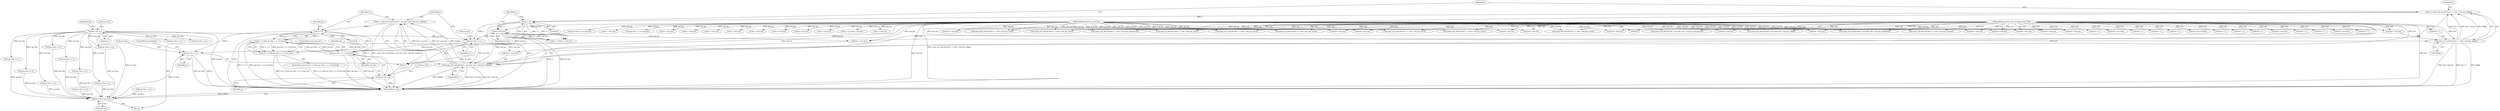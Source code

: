 digraph "0_radare2_bd276ef2fd8ac3401e65be7c126a43175ccfbcd7@API" {
"1000835" [label="(Call,n = read_u32_leb128 (buf + op->len, buf + buf_len, &offset))"];
"1000837" [label="(Call,read_u32_leb128 (buf + op->len, buf + buf_len, &offset))"];
"1000102" [label="(MethodParameterIn,const unsigned char *buf)"];
"1000830" [label="(Call,op->len += n)"];
"1000826" [label="(Call,n < buf_len)"];
"1000823" [label="(Call,n > 0)"];
"1000809" [label="(Call,n = read_u32_leb128 (buf + 1, buf + buf_len, &flag))"];
"1000811" [label="(Call,read_u32_leb128 (buf + 1, buf + buf_len, &flag))"];
"1000103" [label="(MethodParameterIn,int buf_len)"];
"1000105" [label="(Call,op->len = 1)"];
"1000851" [label="(Call,n > 0)"];
"1000850" [label="(Call,n > 0 && op->len + n <= buf_len)"];
"1000849" [label="(Call,!(n > 0 && op->len + n <= buf_len))"];
"1000854" [label="(Call,op->len + n <= buf_len)"];
"1000855" [label="(Call,op->len + n)"];
"1000873" [label="(Call,op->len += n)"];
"1001077" [label="(Return,return op->len;)"];
"1000852" [label="(Identifier,n)"];
"1000836" [label="(Identifier,n)"];
"1000451" [label="(Call,read_u32_leb128 (buf + 1, buf + buf_len, &count))"];
"1000951" [label="(Call,n < buf_len)"];
"1000937" [label="(Call,buf + 1)"];
"1000105" [label="(Call,op->len = 1)"];
"1000102" [label="(MethodParameterIn,const unsigned char *buf)"];
"1000684" [label="(Call,buf + op->len)"];
"1000428" [label="(Call,op->len += n)"];
"1000818" [label="(Call,&flag)"];
"1000849" [label="(Call,!(n > 0 && op->len + n <= buf_len))"];
"1001005" [label="(Call,buf + 1)"];
"1001078" [label="(Call,op->len)"];
"1000848" [label="(ControlStructure,if (!(n > 0 && op->len + n <= buf_len)))"];
"1000850" [label="(Call,n > 0 && op->len + n <= buf_len)"];
"1000307" [label="(Call,n < buf_len)"];
"1000974" [label="(Call,buf + buf_len)"];
"1000823" [label="(Call,n > 0)"];
"1000811" [label="(Call,read_u32_leb128 (buf + 1, buf + buf_len, &flag))"];
"1000828" [label="(Identifier,buf_len)"];
"1000109" [label="(Literal,1)"];
"1000103" [label="(MethodParameterIn,int buf_len)"];
"1000893" [label="(Call,buf + buf_len)"];
"1001045" [label="(Call,buf + 1)"];
"1000382" [label="(Call,op->len += n)"];
"1000834" [label="(Identifier,n)"];
"1000989" [label="(Call,op->len += n)"];
"1001008" [label="(Call,buf + buf_len)"];
"1000878" [label="(ControlStructure,break;)"];
"1000861" [label="(ControlStructure,goto err;)"];
"1000838" [label="(Call,buf + op->len)"];
"1000827" [label="(Identifier,n)"];
"1000539" [label="(Call,buf + buf_len)"];
"1000517" [label="(Call,op->len + n <= buf_len)"];
"1000661" [label="(Call,buf + buf_len)"];
"1000831" [label="(Call,op->len)"];
"1001044" [label="(Call,read_u64_leb128 (buf + 1, buf + buf_len, &val))"];
"1000889" [label="(Call,read_u32_leb128 (buf + 1, buf + buf_len, &reserved))"];
"1000810" [label="(Identifier,n)"];
"1000936" [label="(Call,read_i32_leb128 (buf + 1, buf + buf_len, &val))"];
"1000689" [label="(Call,buf + buf_len)"];
"1001019" [label="(Call,n < buf_len)"];
"1000825" [label="(Literal,0)"];
"1000874" [label="(Call,op->len)"];
"1000672" [label="(Call,n < buf_len)"];
"1000756" [label="(Call,n < buf_len)"];
"1000826" [label="(Call,n < buf_len)"];
"1000722" [label="(Call,op->len += n)"];
"1000657" [label="(Call,read_u32_leb128 (buf + 1, buf + buf_len, &val))"];
"1001048" [label="(Call,buf + buf_len)"];
"1000971" [label="(Call,buf + 1)"];
"1000110" [label="(Call,op->op = buf[0])"];
"1000799" [label="(Block,)"];
"1000403" [label="(Call,buf + buf_len)"];
"1000683" [label="(Call,read_u32_leb128 (buf + op->len, buf + buf_len, &reserved))"];
"1000815" [label="(Call,buf + buf_len)"];
"1000745" [label="(Call,buf + buf_len)"];
"1000904" [label="(Call,n < buf_len)"];
"1001059" [label="(Call,n < buf_len)"];
"1000857" [label="(Identifier,op)"];
"1000860" [label="(Identifier,buf_len)"];
"1000400" [label="(Call,buf + 1)"];
"1000835" [label="(Call,n = read_u32_leb128 (buf + op->len, buf + buf_len, &offset))"];
"1000864" [label="(Identifier,op)"];
"1000851" [label="(Call,n > 0)"];
"1000676" [label="(Call,op->len += n)"];
"1001069" [label="(Call,op->len += n)"];
"1000843" [label="(Call,buf + buf_len)"];
"1001077" [label="(Return,return op->len;)"];
"1000550" [label="(Call,n + op->len < buf_len)"];
"1000921" [label="(Call,op->len += n)"];
"1000104" [label="(Block,)"];
"1000890" [label="(Call,buf + 1)"];
"1000812" [label="(Call,buf + 1)"];
"1000414" [label="(Call,n < buf_len)"];
"1000533" [label="(Call,read_u32_leb128 (buf + op->len, buf + buf_len, &def))"];
"1000853" [label="(Literal,0)"];
"1000824" [label="(Identifier,n)"];
"1000770" [label="(Call,op->len += n)"];
"1000940" [label="(Call,buf + buf_len)"];
"1000502" [label="(Call,read_u32_leb128 (buf + op->len, buf + buf_len, &table[i]))"];
"1000508" [label="(Call,buf + buf_len)"];
"1000293" [label="(Call,buf + 1)"];
"1001004" [label="(Call,read_u32_leb128 (buf + 1, buf + buf_len, &val))"];
"1000955" [label="(Call,op->len += n)"];
"1000106" [label="(Call,op->len)"];
"1001029" [label="(Call,op->len += n)"];
"1000873" [label="(Call,op->len += n)"];
"1000292" [label="(Call,read_i32_leb128 (buf + 1, buf + buf_len, &val))"];
"1000399" [label="(Call,read_u32_leb128 (buf + 1, buf + buf_len, &val))"];
"1001097" [label="(MethodReturn,int)"];
"1000466" [label="(Call,n < buf_len)"];
"1000700" [label="(Call,op->len + n <= buf_len)"];
"1000296" [label="(Call,buf + buf_len)"];
"1000856" [label="(Call,op->len)"];
"1000877" [label="(Identifier,n)"];
"1000503" [label="(Call,buf + op->len)"];
"1000830" [label="(Call,op->len += n)"];
"1000859" [label="(Identifier,n)"];
"1000837" [label="(Call,read_u32_leb128 (buf + op->len, buf + buf_len, &offset))"];
"1000741" [label="(Call,read_u32_leb128 (buf + 1, buf + buf_len, &val))"];
"1000455" [label="(Call,buf + buf_len)"];
"1000970" [label="(Call,read_i64_leb128 (buf + 1, buf + buf_len, &val))"];
"1000809" [label="(Call,n = read_u32_leb128 (buf + 1, buf + buf_len, &flag))"];
"1000846" [label="(Call,&offset)"];
"1000822" [label="(Call,n > 0 && n < buf_len)"];
"1000452" [label="(Call,buf + 1)"];
"1000855" [label="(Call,op->len + n)"];
"1000112" [label="(Identifier,op)"];
"1000485" [label="(Call,op->len += n)"];
"1000854" [label="(Call,op->len + n <= buf_len)"];
"1000985" [label="(Call,n < buf_len)"];
"1000559" [label="(Call,op->len += n)"];
"1000658" [label="(Call,buf + 1)"];
"1000534" [label="(Call,buf + op->len)"];
"1000742" [label="(Call,buf + 1)"];
"1000835" -> "1000799"  [label="AST: "];
"1000835" -> "1000837"  [label="CFG: "];
"1000836" -> "1000835"  [label="AST: "];
"1000837" -> "1000835"  [label="AST: "];
"1000852" -> "1000835"  [label="CFG: "];
"1000835" -> "1001097"  [label="DDG: read_u32_leb128 (buf + op->len, buf + buf_len, &offset)"];
"1000837" -> "1000835"  [label="DDG: buf + op->len"];
"1000837" -> "1000835"  [label="DDG: buf + buf_len"];
"1000837" -> "1000835"  [label="DDG: &offset"];
"1000835" -> "1000851"  [label="DDG: n"];
"1000837" -> "1000846"  [label="CFG: "];
"1000838" -> "1000837"  [label="AST: "];
"1000843" -> "1000837"  [label="AST: "];
"1000846" -> "1000837"  [label="AST: "];
"1000837" -> "1001097"  [label="DDG: buf + op->len"];
"1000837" -> "1001097"  [label="DDG: buf + buf_len"];
"1000837" -> "1001097"  [label="DDG: &offset"];
"1000102" -> "1000837"  [label="DDG: buf"];
"1000830" -> "1000837"  [label="DDG: op->len"];
"1000826" -> "1000837"  [label="DDG: buf_len"];
"1000103" -> "1000837"  [label="DDG: buf_len"];
"1000102" -> "1000100"  [label="AST: "];
"1000102" -> "1001097"  [label="DDG: buf"];
"1000102" -> "1000110"  [label="DDG: buf"];
"1000102" -> "1000292"  [label="DDG: buf"];
"1000102" -> "1000293"  [label="DDG: buf"];
"1000102" -> "1000296"  [label="DDG: buf"];
"1000102" -> "1000399"  [label="DDG: buf"];
"1000102" -> "1000400"  [label="DDG: buf"];
"1000102" -> "1000403"  [label="DDG: buf"];
"1000102" -> "1000451"  [label="DDG: buf"];
"1000102" -> "1000452"  [label="DDG: buf"];
"1000102" -> "1000455"  [label="DDG: buf"];
"1000102" -> "1000502"  [label="DDG: buf"];
"1000102" -> "1000503"  [label="DDG: buf"];
"1000102" -> "1000508"  [label="DDG: buf"];
"1000102" -> "1000533"  [label="DDG: buf"];
"1000102" -> "1000534"  [label="DDG: buf"];
"1000102" -> "1000539"  [label="DDG: buf"];
"1000102" -> "1000657"  [label="DDG: buf"];
"1000102" -> "1000658"  [label="DDG: buf"];
"1000102" -> "1000661"  [label="DDG: buf"];
"1000102" -> "1000683"  [label="DDG: buf"];
"1000102" -> "1000684"  [label="DDG: buf"];
"1000102" -> "1000689"  [label="DDG: buf"];
"1000102" -> "1000741"  [label="DDG: buf"];
"1000102" -> "1000742"  [label="DDG: buf"];
"1000102" -> "1000745"  [label="DDG: buf"];
"1000102" -> "1000811"  [label="DDG: buf"];
"1000102" -> "1000812"  [label="DDG: buf"];
"1000102" -> "1000815"  [label="DDG: buf"];
"1000102" -> "1000838"  [label="DDG: buf"];
"1000102" -> "1000843"  [label="DDG: buf"];
"1000102" -> "1000889"  [label="DDG: buf"];
"1000102" -> "1000890"  [label="DDG: buf"];
"1000102" -> "1000893"  [label="DDG: buf"];
"1000102" -> "1000936"  [label="DDG: buf"];
"1000102" -> "1000937"  [label="DDG: buf"];
"1000102" -> "1000940"  [label="DDG: buf"];
"1000102" -> "1000970"  [label="DDG: buf"];
"1000102" -> "1000971"  [label="DDG: buf"];
"1000102" -> "1000974"  [label="DDG: buf"];
"1000102" -> "1001004"  [label="DDG: buf"];
"1000102" -> "1001005"  [label="DDG: buf"];
"1000102" -> "1001008"  [label="DDG: buf"];
"1000102" -> "1001044"  [label="DDG: buf"];
"1000102" -> "1001045"  [label="DDG: buf"];
"1000102" -> "1001048"  [label="DDG: buf"];
"1000830" -> "1000799"  [label="AST: "];
"1000830" -> "1000834"  [label="CFG: "];
"1000831" -> "1000830"  [label="AST: "];
"1000834" -> "1000830"  [label="AST: "];
"1000836" -> "1000830"  [label="CFG: "];
"1000826" -> "1000830"  [label="DDG: n"];
"1000823" -> "1000830"  [label="DDG: n"];
"1000105" -> "1000830"  [label="DDG: op->len"];
"1000830" -> "1000838"  [label="DDG: op->len"];
"1000830" -> "1000854"  [label="DDG: op->len"];
"1000830" -> "1000855"  [label="DDG: op->len"];
"1000830" -> "1000873"  [label="DDG: op->len"];
"1000826" -> "1000822"  [label="AST: "];
"1000826" -> "1000828"  [label="CFG: "];
"1000827" -> "1000826"  [label="AST: "];
"1000828" -> "1000826"  [label="AST: "];
"1000822" -> "1000826"  [label="CFG: "];
"1000826" -> "1001097"  [label="DDG: n"];
"1000826" -> "1001097"  [label="DDG: buf_len"];
"1000826" -> "1000822"  [label="DDG: n"];
"1000826" -> "1000822"  [label="DDG: buf_len"];
"1000823" -> "1000826"  [label="DDG: n"];
"1000103" -> "1000826"  [label="DDG: buf_len"];
"1000826" -> "1000843"  [label="DDG: buf_len"];
"1000826" -> "1000854"  [label="DDG: buf_len"];
"1000823" -> "1000822"  [label="AST: "];
"1000823" -> "1000825"  [label="CFG: "];
"1000824" -> "1000823"  [label="AST: "];
"1000825" -> "1000823"  [label="AST: "];
"1000827" -> "1000823"  [label="CFG: "];
"1000822" -> "1000823"  [label="CFG: "];
"1000823" -> "1001097"  [label="DDG: n"];
"1000823" -> "1000822"  [label="DDG: n"];
"1000823" -> "1000822"  [label="DDG: 0"];
"1000809" -> "1000823"  [label="DDG: n"];
"1000809" -> "1000799"  [label="AST: "];
"1000809" -> "1000811"  [label="CFG: "];
"1000810" -> "1000809"  [label="AST: "];
"1000811" -> "1000809"  [label="AST: "];
"1000824" -> "1000809"  [label="CFG: "];
"1000809" -> "1001097"  [label="DDG: read_u32_leb128 (buf + 1, buf + buf_len, &flag)"];
"1000811" -> "1000809"  [label="DDG: buf + 1"];
"1000811" -> "1000809"  [label="DDG: buf + buf_len"];
"1000811" -> "1000809"  [label="DDG: &flag"];
"1000811" -> "1000818"  [label="CFG: "];
"1000812" -> "1000811"  [label="AST: "];
"1000815" -> "1000811"  [label="AST: "];
"1000818" -> "1000811"  [label="AST: "];
"1000811" -> "1001097"  [label="DDG: &flag"];
"1000811" -> "1001097"  [label="DDG: buf + buf_len"];
"1000811" -> "1001097"  [label="DDG: buf + 1"];
"1000103" -> "1000811"  [label="DDG: buf_len"];
"1000103" -> "1000100"  [label="AST: "];
"1000103" -> "1001097"  [label="DDG: buf_len"];
"1000103" -> "1000292"  [label="DDG: buf_len"];
"1000103" -> "1000296"  [label="DDG: buf_len"];
"1000103" -> "1000307"  [label="DDG: buf_len"];
"1000103" -> "1000399"  [label="DDG: buf_len"];
"1000103" -> "1000403"  [label="DDG: buf_len"];
"1000103" -> "1000414"  [label="DDG: buf_len"];
"1000103" -> "1000451"  [label="DDG: buf_len"];
"1000103" -> "1000455"  [label="DDG: buf_len"];
"1000103" -> "1000466"  [label="DDG: buf_len"];
"1000103" -> "1000502"  [label="DDG: buf_len"];
"1000103" -> "1000508"  [label="DDG: buf_len"];
"1000103" -> "1000517"  [label="DDG: buf_len"];
"1000103" -> "1000533"  [label="DDG: buf_len"];
"1000103" -> "1000539"  [label="DDG: buf_len"];
"1000103" -> "1000550"  [label="DDG: buf_len"];
"1000103" -> "1000657"  [label="DDG: buf_len"];
"1000103" -> "1000661"  [label="DDG: buf_len"];
"1000103" -> "1000672"  [label="DDG: buf_len"];
"1000103" -> "1000683"  [label="DDG: buf_len"];
"1000103" -> "1000689"  [label="DDG: buf_len"];
"1000103" -> "1000700"  [label="DDG: buf_len"];
"1000103" -> "1000741"  [label="DDG: buf_len"];
"1000103" -> "1000745"  [label="DDG: buf_len"];
"1000103" -> "1000756"  [label="DDG: buf_len"];
"1000103" -> "1000815"  [label="DDG: buf_len"];
"1000103" -> "1000843"  [label="DDG: buf_len"];
"1000103" -> "1000854"  [label="DDG: buf_len"];
"1000103" -> "1000889"  [label="DDG: buf_len"];
"1000103" -> "1000893"  [label="DDG: buf_len"];
"1000103" -> "1000904"  [label="DDG: buf_len"];
"1000103" -> "1000936"  [label="DDG: buf_len"];
"1000103" -> "1000940"  [label="DDG: buf_len"];
"1000103" -> "1000951"  [label="DDG: buf_len"];
"1000103" -> "1000970"  [label="DDG: buf_len"];
"1000103" -> "1000974"  [label="DDG: buf_len"];
"1000103" -> "1000985"  [label="DDG: buf_len"];
"1000103" -> "1001004"  [label="DDG: buf_len"];
"1000103" -> "1001008"  [label="DDG: buf_len"];
"1000103" -> "1001019"  [label="DDG: buf_len"];
"1000103" -> "1001044"  [label="DDG: buf_len"];
"1000103" -> "1001048"  [label="DDG: buf_len"];
"1000103" -> "1001059"  [label="DDG: buf_len"];
"1000105" -> "1000104"  [label="AST: "];
"1000105" -> "1000109"  [label="CFG: "];
"1000106" -> "1000105"  [label="AST: "];
"1000109" -> "1000105"  [label="AST: "];
"1000112" -> "1000105"  [label="CFG: "];
"1000105" -> "1001097"  [label="DDG: op->len"];
"1000105" -> "1000382"  [label="DDG: op->len"];
"1000105" -> "1000428"  [label="DDG: op->len"];
"1000105" -> "1000485"  [label="DDG: op->len"];
"1000105" -> "1000676"  [label="DDG: op->len"];
"1000105" -> "1000770"  [label="DDG: op->len"];
"1000105" -> "1000921"  [label="DDG: op->len"];
"1000105" -> "1000955"  [label="DDG: op->len"];
"1000105" -> "1000989"  [label="DDG: op->len"];
"1000105" -> "1001029"  [label="DDG: op->len"];
"1000105" -> "1001069"  [label="DDG: op->len"];
"1000105" -> "1001077"  [label="DDG: op->len"];
"1000851" -> "1000850"  [label="AST: "];
"1000851" -> "1000853"  [label="CFG: "];
"1000852" -> "1000851"  [label="AST: "];
"1000853" -> "1000851"  [label="AST: "];
"1000857" -> "1000851"  [label="CFG: "];
"1000850" -> "1000851"  [label="CFG: "];
"1000851" -> "1001097"  [label="DDG: n"];
"1000851" -> "1000850"  [label="DDG: n"];
"1000851" -> "1000850"  [label="DDG: 0"];
"1000851" -> "1000854"  [label="DDG: n"];
"1000851" -> "1000855"  [label="DDG: n"];
"1000851" -> "1000873"  [label="DDG: n"];
"1000850" -> "1000849"  [label="AST: "];
"1000850" -> "1000854"  [label="CFG: "];
"1000854" -> "1000850"  [label="AST: "];
"1000849" -> "1000850"  [label="CFG: "];
"1000850" -> "1001097"  [label="DDG: n > 0"];
"1000850" -> "1001097"  [label="DDG: op->len + n <= buf_len"];
"1000850" -> "1000849"  [label="DDG: n > 0"];
"1000850" -> "1000849"  [label="DDG: op->len + n <= buf_len"];
"1000854" -> "1000850"  [label="DDG: op->len + n"];
"1000854" -> "1000850"  [label="DDG: buf_len"];
"1000849" -> "1000848"  [label="AST: "];
"1000861" -> "1000849"  [label="CFG: "];
"1000864" -> "1000849"  [label="CFG: "];
"1000849" -> "1001097"  [label="DDG: !(n > 0 && op->len + n <= buf_len)"];
"1000849" -> "1001097"  [label="DDG: n > 0 && op->len + n <= buf_len"];
"1000854" -> "1000860"  [label="CFG: "];
"1000855" -> "1000854"  [label="AST: "];
"1000860" -> "1000854"  [label="AST: "];
"1000854" -> "1001097"  [label="DDG: buf_len"];
"1000854" -> "1001097"  [label="DDG: op->len + n"];
"1000855" -> "1000859"  [label="CFG: "];
"1000856" -> "1000855"  [label="AST: "];
"1000859" -> "1000855"  [label="AST: "];
"1000860" -> "1000855"  [label="CFG: "];
"1000855" -> "1001097"  [label="DDG: n"];
"1000873" -> "1000799"  [label="AST: "];
"1000873" -> "1000877"  [label="CFG: "];
"1000874" -> "1000873"  [label="AST: "];
"1000877" -> "1000873"  [label="AST: "];
"1000878" -> "1000873"  [label="CFG: "];
"1000873" -> "1001097"  [label="DDG: op->len"];
"1000873" -> "1001097"  [label="DDG: n"];
"1000873" -> "1001077"  [label="DDG: op->len"];
"1001077" -> "1000104"  [label="AST: "];
"1001077" -> "1001078"  [label="CFG: "];
"1001078" -> "1001077"  [label="AST: "];
"1001097" -> "1001077"  [label="CFG: "];
"1001077" -> "1001097"  [label="DDG: <RET>"];
"1000559" -> "1001077"  [label="DDG: op->len"];
"1000989" -> "1001077"  [label="DDG: op->len"];
"1001029" -> "1001077"  [label="DDG: op->len"];
"1001069" -> "1001077"  [label="DDG: op->len"];
"1000722" -> "1001077"  [label="DDG: op->len"];
"1000382" -> "1001077"  [label="DDG: op->len"];
"1000955" -> "1001077"  [label="DDG: op->len"];
"1000921" -> "1001077"  [label="DDG: op->len"];
"1000428" -> "1001077"  [label="DDG: op->len"];
"1000770" -> "1001077"  [label="DDG: op->len"];
}
